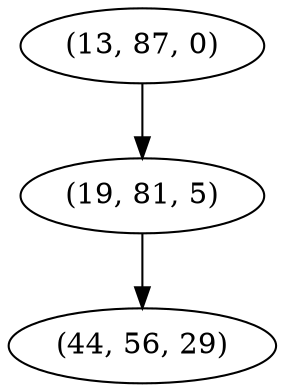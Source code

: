 digraph tree {
    "(13, 87, 0)";
    "(19, 81, 5)";
    "(44, 56, 29)";
    "(13, 87, 0)" -> "(19, 81, 5)";
    "(19, 81, 5)" -> "(44, 56, 29)";
}
